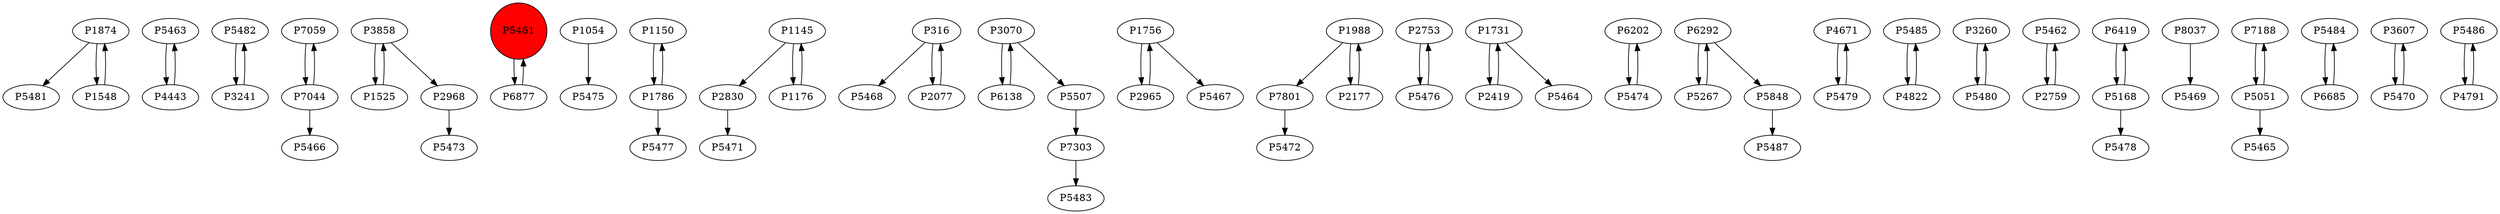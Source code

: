digraph {
	P1874 -> P5481
	P5463 -> P4443
	P5482 -> P3241
	P7059 -> P7044
	P3858 -> P1525
	P5461 -> P6877
	P1054 -> P5475
	P1150 -> P1786
	P1145 -> P2830
	P316 -> P5468
	P3070 -> P6138
	P4443 -> P5463
	P1756 -> P2965
	P1548 -> P1874
	P1988 -> P7801
	P2753 -> P5476
	P1731 -> P2419
	P1786 -> P1150
	P6202 -> P5474
	P2830 -> P5471
	P6292 -> P5267
	P1731 -> P5464
	P1176 -> P1145
	P1988 -> P2177
	P1786 -> P5477
	P4671 -> P5479
	P3241 -> P5482
	P5485 -> P4822
	P3858 -> P2968
	P7044 -> P5466
	P3260 -> P5480
	P2177 -> P1988
	P5462 -> P2759
	P2419 -> P1731
	P6419 -> P5168
	P2965 -> P1756
	P8037 -> P5469
	P6877 -> P5461
	P7188 -> P5051
	P2077 -> P316
	P7044 -> P7059
	P4822 -> P5485
	P5051 -> P5465
	P5484 -> P6685
	P2968 -> P5473
	P5480 -> P3260
	P6138 -> P3070
	P5168 -> P5478
	P6685 -> P5484
	P316 -> P2077
	P3607 -> P5470
	P5507 -> P7303
	P7801 -> P5472
	P5470 -> P3607
	P5479 -> P4671
	P1525 -> P3858
	P5267 -> P6292
	P5486 -> P4791
	P5474 -> P6202
	P1145 -> P1176
	P5476 -> P2753
	P1874 -> P1548
	P3070 -> P5507
	P6292 -> P5848
	P1756 -> P5467
	P5051 -> P7188
	P5168 -> P6419
	P5848 -> P5487
	P2759 -> P5462
	P7303 -> P5483
	P4791 -> P5486
	P5461 [shape=circle]
	P5461 [style=filled]
	P5461 [fillcolor=red]
}